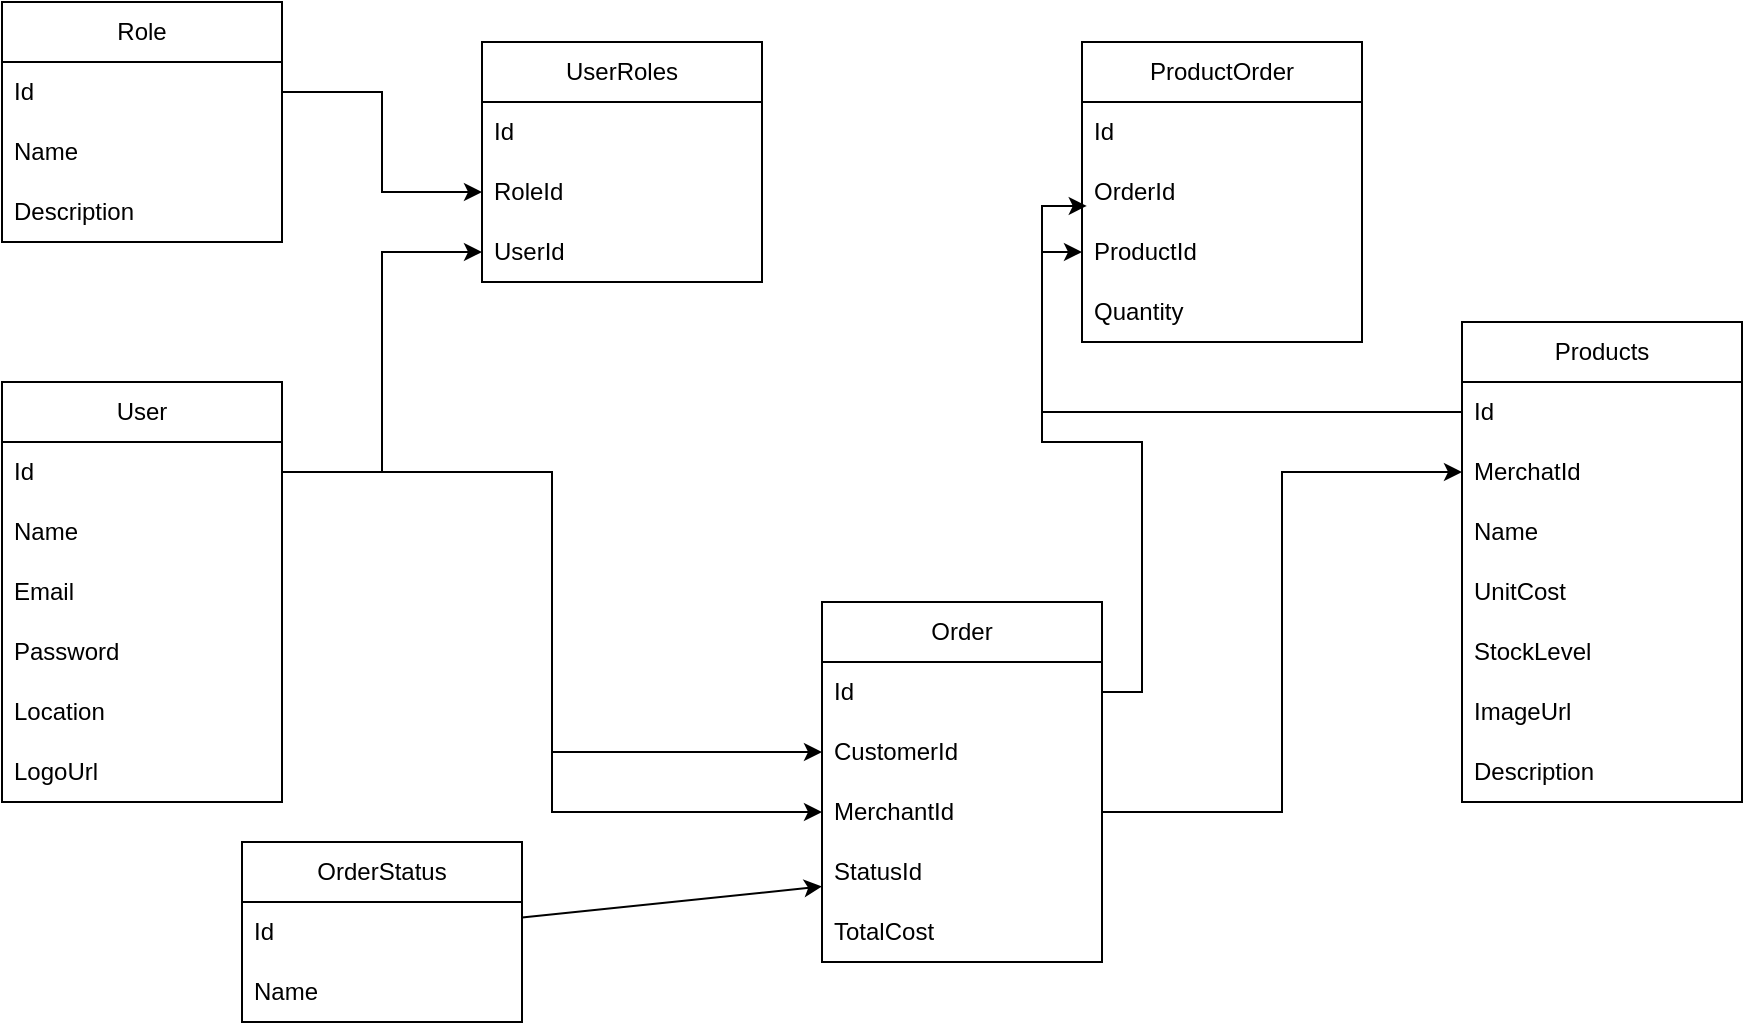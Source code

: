 <mxfile>
    <diagram name="Page-1" id="H7cq9j5dazQBrOLnCZrt">
        <mxGraphModel dx="1790" dy="1671" grid="1" gridSize="10" guides="1" tooltips="1" connect="1" arrows="1" fold="1" page="1" pageScale="1" pageWidth="850" pageHeight="1100" math="0" shadow="0">
            <root>
                <mxCell id="0"/>
                <mxCell id="1" parent="0"/>
                <mxCell id="MdQLU8iU2iNPhBQAKTDL-1" value="User" style="swimlane;fontStyle=0;childLayout=stackLayout;horizontal=1;startSize=30;horizontalStack=0;resizeParent=1;resizeParentMax=0;resizeLast=0;collapsible=1;marginBottom=0;whiteSpace=wrap;html=1;" parent="1" vertex="1">
                    <mxGeometry x="-80" y="-60" width="140" height="210" as="geometry"/>
                </mxCell>
                <mxCell id="MdQLU8iU2iNPhBQAKTDL-2" value="Id" style="text;strokeColor=none;fillColor=none;align=left;verticalAlign=middle;spacingLeft=4;spacingRight=4;overflow=hidden;points=[[0,0.5],[1,0.5]];portConstraint=eastwest;rotatable=0;whiteSpace=wrap;html=1;" parent="MdQLU8iU2iNPhBQAKTDL-1" vertex="1">
                    <mxGeometry y="30" width="140" height="30" as="geometry"/>
                </mxCell>
                <mxCell id="MdQLU8iU2iNPhBQAKTDL-3" value="Name" style="text;strokeColor=none;fillColor=none;align=left;verticalAlign=middle;spacingLeft=4;spacingRight=4;overflow=hidden;points=[[0,0.5],[1,0.5]];portConstraint=eastwest;rotatable=0;whiteSpace=wrap;html=1;" parent="MdQLU8iU2iNPhBQAKTDL-1" vertex="1">
                    <mxGeometry y="60" width="140" height="30" as="geometry"/>
                </mxCell>
                <mxCell id="MdQLU8iU2iNPhBQAKTDL-36" value="Email" style="text;strokeColor=none;fillColor=none;align=left;verticalAlign=middle;spacingLeft=4;spacingRight=4;overflow=hidden;points=[[0,0.5],[1,0.5]];portConstraint=eastwest;rotatable=0;whiteSpace=wrap;html=1;" parent="MdQLU8iU2iNPhBQAKTDL-1" vertex="1">
                    <mxGeometry y="90" width="140" height="30" as="geometry"/>
                </mxCell>
                <mxCell id="MdQLU8iU2iNPhBQAKTDL-37" value="Password" style="text;strokeColor=none;fillColor=none;align=left;verticalAlign=middle;spacingLeft=4;spacingRight=4;overflow=hidden;points=[[0,0.5],[1,0.5]];portConstraint=eastwest;rotatable=0;whiteSpace=wrap;html=1;" parent="MdQLU8iU2iNPhBQAKTDL-1" vertex="1">
                    <mxGeometry y="120" width="140" height="30" as="geometry"/>
                </mxCell>
                <mxCell id="MdQLU8iU2iNPhBQAKTDL-4" value="Location" style="text;strokeColor=none;fillColor=none;align=left;verticalAlign=middle;spacingLeft=4;spacingRight=4;overflow=hidden;points=[[0,0.5],[1,0.5]];portConstraint=eastwest;rotatable=0;whiteSpace=wrap;html=1;" parent="MdQLU8iU2iNPhBQAKTDL-1" vertex="1">
                    <mxGeometry y="150" width="140" height="30" as="geometry"/>
                </mxCell>
                <mxCell id="MdQLU8iU2iNPhBQAKTDL-38" value="LogoUrl" style="text;strokeColor=none;fillColor=none;align=left;verticalAlign=middle;spacingLeft=4;spacingRight=4;overflow=hidden;points=[[0,0.5],[1,0.5]];portConstraint=eastwest;rotatable=0;whiteSpace=wrap;html=1;" parent="MdQLU8iU2iNPhBQAKTDL-1" vertex="1">
                    <mxGeometry y="180" width="140" height="30" as="geometry"/>
                </mxCell>
                <mxCell id="MdQLU8iU2iNPhBQAKTDL-6" value="Products" style="swimlane;fontStyle=0;childLayout=stackLayout;horizontal=1;startSize=30;horizontalStack=0;resizeParent=1;resizeParentMax=0;resizeLast=0;collapsible=1;marginBottom=0;whiteSpace=wrap;html=1;" parent="1" vertex="1">
                    <mxGeometry x="650" y="-90" width="140" height="240" as="geometry"/>
                </mxCell>
                <mxCell id="MdQLU8iU2iNPhBQAKTDL-7" value="Id" style="text;strokeColor=none;fillColor=none;align=left;verticalAlign=middle;spacingLeft=4;spacingRight=4;overflow=hidden;points=[[0,0.5],[1,0.5]];portConstraint=eastwest;rotatable=0;whiteSpace=wrap;html=1;" parent="MdQLU8iU2iNPhBQAKTDL-6" vertex="1">
                    <mxGeometry y="30" width="140" height="30" as="geometry"/>
                </mxCell>
                <mxCell id="MdQLU8iU2iNPhBQAKTDL-8" value="MerchatId" style="text;strokeColor=none;fillColor=none;align=left;verticalAlign=middle;spacingLeft=4;spacingRight=4;overflow=hidden;points=[[0,0.5],[1,0.5]];portConstraint=eastwest;rotatable=0;whiteSpace=wrap;html=1;" parent="MdQLU8iU2iNPhBQAKTDL-6" vertex="1">
                    <mxGeometry y="60" width="140" height="30" as="geometry"/>
                </mxCell>
                <mxCell id="MdQLU8iU2iNPhBQAKTDL-9" value="Name" style="text;strokeColor=none;fillColor=none;align=left;verticalAlign=middle;spacingLeft=4;spacingRight=4;overflow=hidden;points=[[0,0.5],[1,0.5]];portConstraint=eastwest;rotatable=0;whiteSpace=wrap;html=1;" parent="MdQLU8iU2iNPhBQAKTDL-6" vertex="1">
                    <mxGeometry y="90" width="140" height="30" as="geometry"/>
                </mxCell>
                <mxCell id="MdQLU8iU2iNPhBQAKTDL-10" value="UnitCost" style="text;strokeColor=none;fillColor=none;align=left;verticalAlign=middle;spacingLeft=4;spacingRight=4;overflow=hidden;points=[[0,0.5],[1,0.5]];portConstraint=eastwest;rotatable=0;whiteSpace=wrap;html=1;" parent="MdQLU8iU2iNPhBQAKTDL-6" vertex="1">
                    <mxGeometry y="120" width="140" height="30" as="geometry"/>
                </mxCell>
                <mxCell id="MdQLU8iU2iNPhBQAKTDL-11" value="StockLevel" style="text;strokeColor=none;fillColor=none;align=left;verticalAlign=middle;spacingLeft=4;spacingRight=4;overflow=hidden;points=[[0,0.5],[1,0.5]];portConstraint=eastwest;rotatable=0;whiteSpace=wrap;html=1;" parent="MdQLU8iU2iNPhBQAKTDL-6" vertex="1">
                    <mxGeometry y="150" width="140" height="30" as="geometry"/>
                </mxCell>
                <mxCell id="MdQLU8iU2iNPhBQAKTDL-12" value="ImageUrl" style="text;strokeColor=none;fillColor=none;align=left;verticalAlign=middle;spacingLeft=4;spacingRight=4;overflow=hidden;points=[[0,0.5],[1,0.5]];portConstraint=eastwest;rotatable=0;whiteSpace=wrap;html=1;" parent="MdQLU8iU2iNPhBQAKTDL-6" vertex="1">
                    <mxGeometry y="180" width="140" height="30" as="geometry"/>
                </mxCell>
                <mxCell id="MdQLU8iU2iNPhBQAKTDL-33" value="Description" style="text;strokeColor=none;fillColor=none;align=left;verticalAlign=middle;spacingLeft=4;spacingRight=4;overflow=hidden;points=[[0,0.5],[1,0.5]];portConstraint=eastwest;rotatable=0;whiteSpace=wrap;html=1;" parent="MdQLU8iU2iNPhBQAKTDL-6" vertex="1">
                    <mxGeometry y="210" width="140" height="30" as="geometry"/>
                </mxCell>
                <mxCell id="MdQLU8iU2iNPhBQAKTDL-13" value="Order" style="swimlane;fontStyle=0;childLayout=stackLayout;horizontal=1;startSize=30;horizontalStack=0;resizeParent=1;resizeParentMax=0;resizeLast=0;collapsible=1;marginBottom=0;whiteSpace=wrap;html=1;" parent="1" vertex="1">
                    <mxGeometry x="330" y="50" width="140" height="180" as="geometry"/>
                </mxCell>
                <mxCell id="MdQLU8iU2iNPhBQAKTDL-14" value="Id" style="text;strokeColor=none;fillColor=none;align=left;verticalAlign=middle;spacingLeft=4;spacingRight=4;overflow=hidden;points=[[0,0.5],[1,0.5]];portConstraint=eastwest;rotatable=0;whiteSpace=wrap;html=1;" parent="MdQLU8iU2iNPhBQAKTDL-13" vertex="1">
                    <mxGeometry y="30" width="140" height="30" as="geometry"/>
                </mxCell>
                <mxCell id="MdQLU8iU2iNPhBQAKTDL-15" value="CustomerId" style="text;strokeColor=none;fillColor=none;align=left;verticalAlign=middle;spacingLeft=4;spacingRight=4;overflow=hidden;points=[[0,0.5],[1,0.5]];portConstraint=eastwest;rotatable=0;whiteSpace=wrap;html=1;" parent="MdQLU8iU2iNPhBQAKTDL-13" vertex="1">
                    <mxGeometry y="60" width="140" height="30" as="geometry"/>
                </mxCell>
                <mxCell id="MdQLU8iU2iNPhBQAKTDL-16" value="MerchantId" style="text;strokeColor=none;fillColor=none;align=left;verticalAlign=middle;spacingLeft=4;spacingRight=4;overflow=hidden;points=[[0,0.5],[1,0.5]];portConstraint=eastwest;rotatable=0;whiteSpace=wrap;html=1;" parent="MdQLU8iU2iNPhBQAKTDL-13" vertex="1">
                    <mxGeometry y="90" width="140" height="30" as="geometry"/>
                </mxCell>
                <mxCell id="MdQLU8iU2iNPhBQAKTDL-34" value="StatusId" style="text;strokeColor=none;fillColor=none;align=left;verticalAlign=middle;spacingLeft=4;spacingRight=4;overflow=hidden;points=[[0,0.5],[1,0.5]];portConstraint=eastwest;rotatable=0;whiteSpace=wrap;html=1;" parent="MdQLU8iU2iNPhBQAKTDL-13" vertex="1">
                    <mxGeometry y="120" width="140" height="30" as="geometry"/>
                </mxCell>
                <mxCell id="MdQLU8iU2iNPhBQAKTDL-35" value="TotalCost" style="text;strokeColor=none;fillColor=none;align=left;verticalAlign=middle;spacingLeft=4;spacingRight=4;overflow=hidden;points=[[0,0.5],[1,0.5]];portConstraint=eastwest;rotatable=0;whiteSpace=wrap;html=1;" parent="MdQLU8iU2iNPhBQAKTDL-13" vertex="1">
                    <mxGeometry y="150" width="140" height="30" as="geometry"/>
                </mxCell>
                <mxCell id="MdQLU8iU2iNPhBQAKTDL-18" value="ProductOrder" style="swimlane;fontStyle=0;childLayout=stackLayout;horizontal=1;startSize=30;horizontalStack=0;resizeParent=1;resizeParentMax=0;resizeLast=0;collapsible=1;marginBottom=0;whiteSpace=wrap;html=1;" parent="1" vertex="1">
                    <mxGeometry x="460" y="-230" width="140" height="150" as="geometry"/>
                </mxCell>
                <mxCell id="MdQLU8iU2iNPhBQAKTDL-19" value="Id" style="text;strokeColor=none;fillColor=none;align=left;verticalAlign=middle;spacingLeft=4;spacingRight=4;overflow=hidden;points=[[0,0.5],[1,0.5]];portConstraint=eastwest;rotatable=0;whiteSpace=wrap;html=1;" parent="MdQLU8iU2iNPhBQAKTDL-18" vertex="1">
                    <mxGeometry y="30" width="140" height="30" as="geometry"/>
                </mxCell>
                <mxCell id="MdQLU8iU2iNPhBQAKTDL-20" value="OrderId" style="text;strokeColor=none;fillColor=none;align=left;verticalAlign=middle;spacingLeft=4;spacingRight=4;overflow=hidden;points=[[0,0.5],[1,0.5]];portConstraint=eastwest;rotatable=0;whiteSpace=wrap;html=1;" parent="MdQLU8iU2iNPhBQAKTDL-18" vertex="1">
                    <mxGeometry y="60" width="140" height="30" as="geometry"/>
                </mxCell>
                <mxCell id="MdQLU8iU2iNPhBQAKTDL-21" value="ProductId" style="text;strokeColor=none;fillColor=none;align=left;verticalAlign=middle;spacingLeft=4;spacingRight=4;overflow=hidden;points=[[0,0.5],[1,0.5]];portConstraint=eastwest;rotatable=0;whiteSpace=wrap;html=1;" parent="MdQLU8iU2iNPhBQAKTDL-18" vertex="1">
                    <mxGeometry y="90" width="140" height="30" as="geometry"/>
                </mxCell>
                <mxCell id="MdQLU8iU2iNPhBQAKTDL-22" value="Quantity" style="text;strokeColor=none;fillColor=none;align=left;verticalAlign=middle;spacingLeft=4;spacingRight=4;overflow=hidden;points=[[0,0.5],[1,0.5]];portConstraint=eastwest;rotatable=0;whiteSpace=wrap;html=1;" parent="MdQLU8iU2iNPhBQAKTDL-18" vertex="1">
                    <mxGeometry y="120" width="140" height="30" as="geometry"/>
                </mxCell>
                <mxCell id="MdQLU8iU2iNPhBQAKTDL-23" style="edgeStyle=orthogonalEdgeStyle;rounded=0;orthogonalLoop=1;jettySize=auto;html=1;entryX=0.017;entryY=0.733;entryDx=0;entryDy=0;entryPerimeter=0;" parent="1" source="MdQLU8iU2iNPhBQAKTDL-14" target="MdQLU8iU2iNPhBQAKTDL-20" edge="1">
                    <mxGeometry relative="1" as="geometry"/>
                </mxCell>
                <mxCell id="MdQLU8iU2iNPhBQAKTDL-25" style="edgeStyle=orthogonalEdgeStyle;rounded=0;orthogonalLoop=1;jettySize=auto;html=1;entryX=0;entryY=0.5;entryDx=0;entryDy=0;" parent="1" source="MdQLU8iU2iNPhBQAKTDL-7" target="MdQLU8iU2iNPhBQAKTDL-21" edge="1">
                    <mxGeometry relative="1" as="geometry"/>
                </mxCell>
                <mxCell id="MdQLU8iU2iNPhBQAKTDL-32" style="edgeStyle=orthogonalEdgeStyle;rounded=0;orthogonalLoop=1;jettySize=auto;html=1;entryX=0;entryY=0.5;entryDx=0;entryDy=0;" parent="1" source="MdQLU8iU2iNPhBQAKTDL-16" target="MdQLU8iU2iNPhBQAKTDL-8" edge="1">
                    <mxGeometry relative="1" as="geometry"/>
                </mxCell>
                <mxCell id="MdQLU8iU2iNPhBQAKTDL-39" value="Role" style="swimlane;fontStyle=0;childLayout=stackLayout;horizontal=1;startSize=30;horizontalStack=0;resizeParent=1;resizeParentMax=0;resizeLast=0;collapsible=1;marginBottom=0;whiteSpace=wrap;html=1;" parent="1" vertex="1">
                    <mxGeometry x="-80" y="-250" width="140" height="120" as="geometry"/>
                </mxCell>
                <mxCell id="MdQLU8iU2iNPhBQAKTDL-40" value="Id" style="text;strokeColor=none;fillColor=none;align=left;verticalAlign=middle;spacingLeft=4;spacingRight=4;overflow=hidden;points=[[0,0.5],[1,0.5]];portConstraint=eastwest;rotatable=0;whiteSpace=wrap;html=1;" parent="MdQLU8iU2iNPhBQAKTDL-39" vertex="1">
                    <mxGeometry y="30" width="140" height="30" as="geometry"/>
                </mxCell>
                <mxCell id="MdQLU8iU2iNPhBQAKTDL-41" value="Name" style="text;strokeColor=none;fillColor=none;align=left;verticalAlign=middle;spacingLeft=4;spacingRight=4;overflow=hidden;points=[[0,0.5],[1,0.5]];portConstraint=eastwest;rotatable=0;whiteSpace=wrap;html=1;" parent="MdQLU8iU2iNPhBQAKTDL-39" vertex="1">
                    <mxGeometry y="60" width="140" height="30" as="geometry"/>
                </mxCell>
                <mxCell id="MdQLU8iU2iNPhBQAKTDL-42" value="Description" style="text;strokeColor=none;fillColor=none;align=left;verticalAlign=middle;spacingLeft=4;spacingRight=4;overflow=hidden;points=[[0,0.5],[1,0.5]];portConstraint=eastwest;rotatable=0;whiteSpace=wrap;html=1;" parent="MdQLU8iU2iNPhBQAKTDL-39" vertex="1">
                    <mxGeometry y="90" width="140" height="30" as="geometry"/>
                </mxCell>
                <mxCell id="MdQLU8iU2iNPhBQAKTDL-70" value="UserRoles" style="swimlane;fontStyle=0;childLayout=stackLayout;horizontal=1;startSize=30;horizontalStack=0;resizeParent=1;resizeParentMax=0;resizeLast=0;collapsible=1;marginBottom=0;whiteSpace=wrap;html=1;" parent="1" vertex="1">
                    <mxGeometry x="160" y="-230" width="140" height="120" as="geometry"/>
                </mxCell>
                <mxCell id="MdQLU8iU2iNPhBQAKTDL-71" value="Id" style="text;strokeColor=none;fillColor=none;align=left;verticalAlign=middle;spacingLeft=4;spacingRight=4;overflow=hidden;points=[[0,0.5],[1,0.5]];portConstraint=eastwest;rotatable=0;whiteSpace=wrap;html=1;" parent="MdQLU8iU2iNPhBQAKTDL-70" vertex="1">
                    <mxGeometry y="30" width="140" height="30" as="geometry"/>
                </mxCell>
                <mxCell id="MdQLU8iU2iNPhBQAKTDL-72" value="RoleId" style="text;strokeColor=none;fillColor=none;align=left;verticalAlign=middle;spacingLeft=4;spacingRight=4;overflow=hidden;points=[[0,0.5],[1,0.5]];portConstraint=eastwest;rotatable=0;whiteSpace=wrap;html=1;" parent="MdQLU8iU2iNPhBQAKTDL-70" vertex="1">
                    <mxGeometry y="60" width="140" height="30" as="geometry"/>
                </mxCell>
                <mxCell id="MdQLU8iU2iNPhBQAKTDL-73" value="UserId" style="text;strokeColor=none;fillColor=none;align=left;verticalAlign=middle;spacingLeft=4;spacingRight=4;overflow=hidden;points=[[0,0.5],[1,0.5]];portConstraint=eastwest;rotatable=0;whiteSpace=wrap;html=1;" parent="MdQLU8iU2iNPhBQAKTDL-70" vertex="1">
                    <mxGeometry y="90" width="140" height="30" as="geometry"/>
                </mxCell>
                <mxCell id="MdQLU8iU2iNPhBQAKTDL-81" style="edgeStyle=orthogonalEdgeStyle;rounded=0;orthogonalLoop=1;jettySize=auto;html=1;" parent="1" source="MdQLU8iU2iNPhBQAKTDL-40" target="MdQLU8iU2iNPhBQAKTDL-72" edge="1">
                    <mxGeometry relative="1" as="geometry"/>
                </mxCell>
                <mxCell id="MdQLU8iU2iNPhBQAKTDL-87" style="edgeStyle=orthogonalEdgeStyle;rounded=0;orthogonalLoop=1;jettySize=auto;html=1;" parent="1" source="MdQLU8iU2iNPhBQAKTDL-2" target="MdQLU8iU2iNPhBQAKTDL-73" edge="1">
                    <mxGeometry relative="1" as="geometry"/>
                </mxCell>
                <mxCell id="MdQLU8iU2iNPhBQAKTDL-89" style="edgeStyle=orthogonalEdgeStyle;rounded=0;orthogonalLoop=1;jettySize=auto;html=1;entryX=0;entryY=0.5;entryDx=0;entryDy=0;" parent="1" source="MdQLU8iU2iNPhBQAKTDL-2" target="MdQLU8iU2iNPhBQAKTDL-15" edge="1">
                    <mxGeometry relative="1" as="geometry"/>
                </mxCell>
                <mxCell id="MdQLU8iU2iNPhBQAKTDL-90" style="edgeStyle=orthogonalEdgeStyle;rounded=0;orthogonalLoop=1;jettySize=auto;html=1;" parent="1" source="MdQLU8iU2iNPhBQAKTDL-2" target="MdQLU8iU2iNPhBQAKTDL-16" edge="1">
                    <mxGeometry relative="1" as="geometry"/>
                </mxCell>
                <mxCell id="9" style="edgeStyle=none;html=1;" parent="1" source="2" target="MdQLU8iU2iNPhBQAKTDL-34" edge="1">
                    <mxGeometry relative="1" as="geometry"/>
                </mxCell>
                <mxCell id="2" value="OrderStatus" style="swimlane;fontStyle=0;childLayout=stackLayout;horizontal=1;startSize=30;horizontalStack=0;resizeParent=1;resizeParentMax=0;resizeLast=0;collapsible=1;marginBottom=0;whiteSpace=wrap;html=1;" parent="1" vertex="1">
                    <mxGeometry x="40" y="170" width="140" height="90" as="geometry"/>
                </mxCell>
                <mxCell id="3" value="Id" style="text;strokeColor=none;fillColor=none;align=left;verticalAlign=middle;spacingLeft=4;spacingRight=4;overflow=hidden;points=[[0,0.5],[1,0.5]];portConstraint=eastwest;rotatable=0;whiteSpace=wrap;html=1;" parent="2" vertex="1">
                    <mxGeometry y="30" width="140" height="30" as="geometry"/>
                </mxCell>
                <mxCell id="4" value="Name" style="text;strokeColor=none;fillColor=none;align=left;verticalAlign=middle;spacingLeft=4;spacingRight=4;overflow=hidden;points=[[0,0.5],[1,0.5]];portConstraint=eastwest;rotatable=0;whiteSpace=wrap;html=1;" parent="2" vertex="1">
                    <mxGeometry y="60" width="140" height="30" as="geometry"/>
                </mxCell>
            </root>
        </mxGraphModel>
    </diagram>
</mxfile>